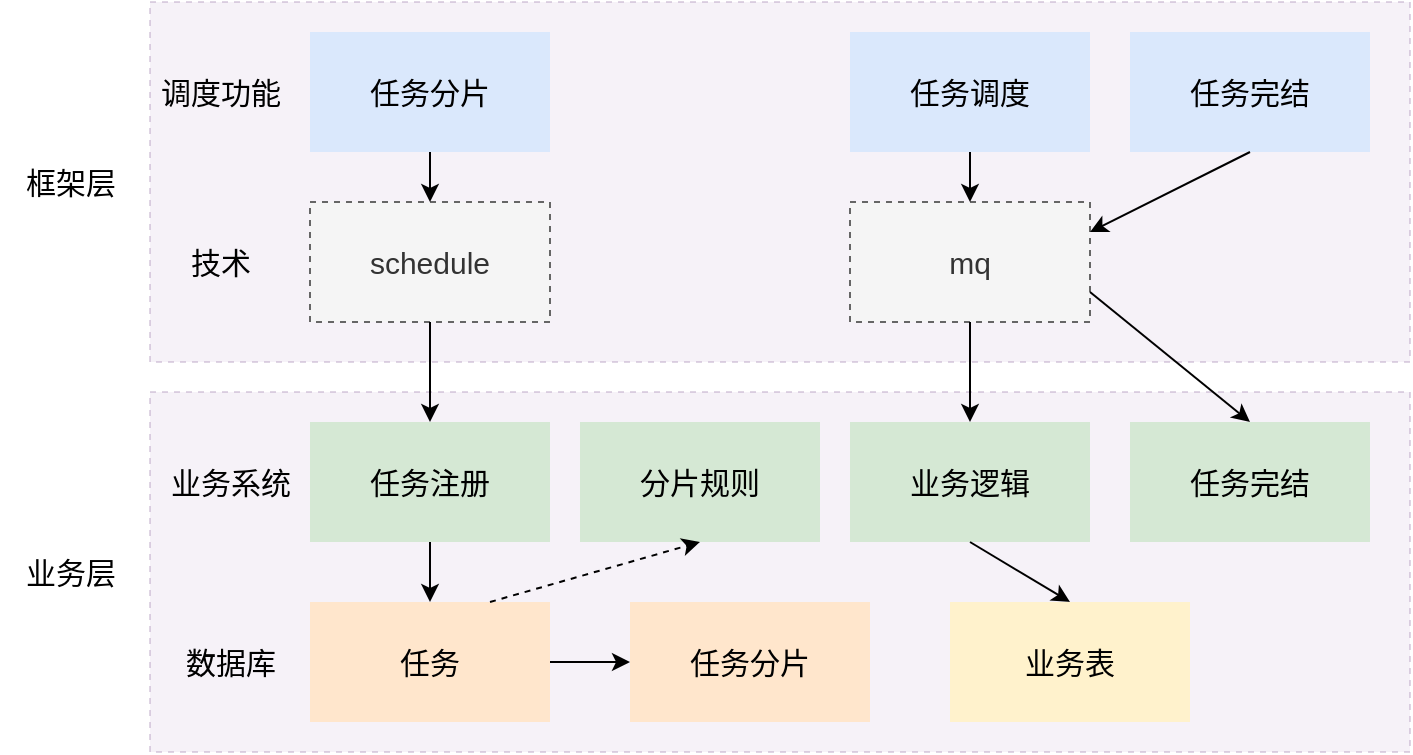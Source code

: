 <mxfile version="20.5.1" type="github"><diagram id="jE8hLFV52Thx0o0CY2vt" name="第 1 页"><mxGraphModel dx="885" dy="498" grid="1" gridSize="10" guides="1" tooltips="1" connect="1" arrows="1" fold="1" page="1" pageScale="1" pageWidth="827" pageHeight="1169" math="0" shadow="0"><root><mxCell id="0"/><mxCell id="1" parent="0"/><mxCell id="_GV8sksl-YAsukHIvESt-28" value="" style="rounded=0;whiteSpace=wrap;html=1;dashed=1;fillColor=#e1d5e7;strokeColor=#9673a6;opacity=30;fontSize=15;" vertex="1" parent="1"><mxGeometry x="110" y="255" width="630" height="180" as="geometry"/></mxCell><mxCell id="_GV8sksl-YAsukHIvESt-27" value="" style="rounded=0;whiteSpace=wrap;html=1;dashed=1;fillColor=#e1d5e7;strokeColor=#9673a6;opacity=30;fontSize=15;" vertex="1" parent="1"><mxGeometry x="110" y="60" width="630" height="180" as="geometry"/></mxCell><mxCell id="_GV8sksl-YAsukHIvESt-1" value="任务" style="rounded=0;whiteSpace=wrap;html=1;fillColor=#ffe6cc;strokeColor=none;fontSize=15;" vertex="1" parent="1"><mxGeometry x="190" y="360" width="120" height="60" as="geometry"/></mxCell><mxCell id="_GV8sksl-YAsukHIvESt-3" value="任务分片" style="rounded=0;whiteSpace=wrap;html=1;fillColor=#ffe6cc;strokeColor=none;fontSize=15;" vertex="1" parent="1"><mxGeometry x="350" y="360" width="120" height="60" as="geometry"/></mxCell><mxCell id="_GV8sksl-YAsukHIvESt-4" value="业务表" style="rounded=0;whiteSpace=wrap;html=1;fillColor=#fff2cc;strokeColor=none;fontSize=15;" vertex="1" parent="1"><mxGeometry x="510" y="360" width="120" height="60" as="geometry"/></mxCell><mxCell id="_GV8sksl-YAsukHIvESt-5" value="schedule" style="rounded=0;whiteSpace=wrap;html=1;dashed=1;fillColor=#f5f5f5;fontColor=#333333;strokeColor=#666666;fontSize=15;" vertex="1" parent="1"><mxGeometry x="190" y="160" width="120" height="60" as="geometry"/></mxCell><mxCell id="_GV8sksl-YAsukHIvESt-6" value="mq" style="rounded=0;whiteSpace=wrap;html=1;dashed=1;fillColor=#f5f5f5;fontColor=#333333;strokeColor=#666666;fontSize=15;" vertex="1" parent="1"><mxGeometry x="460" y="160" width="120" height="60" as="geometry"/></mxCell><mxCell id="_GV8sksl-YAsukHIvESt-7" value="分片规则" style="rounded=0;whiteSpace=wrap;html=1;fillColor=#d5e8d4;strokeColor=none;fontSize=15;" vertex="1" parent="1"><mxGeometry x="325" y="270" width="120" height="60" as="geometry"/></mxCell><mxCell id="_GV8sksl-YAsukHIvESt-8" value="任务注册" style="rounded=0;whiteSpace=wrap;html=1;fillColor=#d5e8d4;strokeColor=none;fontSize=15;" vertex="1" parent="1"><mxGeometry x="190" y="270" width="120" height="60" as="geometry"/></mxCell><mxCell id="_GV8sksl-YAsukHIvESt-9" value="业务逻辑" style="rounded=0;whiteSpace=wrap;html=1;fillColor=#d5e8d4;strokeColor=none;fontSize=15;" vertex="1" parent="1"><mxGeometry x="460" y="270" width="120" height="60" as="geometry"/></mxCell><mxCell id="_GV8sksl-YAsukHIvESt-10" value="任务完结" style="rounded=0;whiteSpace=wrap;html=1;fillColor=#d5e8d4;strokeColor=none;fontSize=15;" vertex="1" parent="1"><mxGeometry x="600" y="270" width="120" height="60" as="geometry"/></mxCell><mxCell id="_GV8sksl-YAsukHIvESt-12" value="" style="endArrow=classic;html=1;rounded=0;exitX=0.5;exitY=1;exitDx=0;exitDy=0;entryX=0.5;entryY=0;entryDx=0;entryDy=0;fontSize=15;" edge="1" parent="1" source="_GV8sksl-YAsukHIvESt-8" target="_GV8sksl-YAsukHIvESt-1"><mxGeometry width="50" height="50" relative="1" as="geometry"><mxPoint x="120" y="530" as="sourcePoint"/><mxPoint x="170" y="480" as="targetPoint"/></mxGeometry></mxCell><mxCell id="_GV8sksl-YAsukHIvESt-13" value="" style="endArrow=classic;html=1;rounded=0;exitX=0.75;exitY=0;exitDx=0;exitDy=0;entryX=0.5;entryY=1;entryDx=0;entryDy=0;dashed=1;fontSize=15;" edge="1" parent="1" source="_GV8sksl-YAsukHIvESt-1" target="_GV8sksl-YAsukHIvESt-7"><mxGeometry width="50" height="50" relative="1" as="geometry"><mxPoint x="230" y="530" as="sourcePoint"/><mxPoint x="280" y="480" as="targetPoint"/></mxGeometry></mxCell><mxCell id="_GV8sksl-YAsukHIvESt-14" value="" style="endArrow=classic;html=1;rounded=0;exitX=1;exitY=0.5;exitDx=0;exitDy=0;entryX=0;entryY=0.5;entryDx=0;entryDy=0;fontSize=15;" edge="1" parent="1" source="_GV8sksl-YAsukHIvESt-1" target="_GV8sksl-YAsukHIvESt-3"><mxGeometry width="50" height="50" relative="1" as="geometry"><mxPoint x="270" y="510" as="sourcePoint"/><mxPoint x="320" y="460" as="targetPoint"/></mxGeometry></mxCell><mxCell id="_GV8sksl-YAsukHIvESt-16" value="" style="endArrow=classic;html=1;rounded=0;exitX=0.5;exitY=1;exitDx=0;exitDy=0;entryX=0.5;entryY=0;entryDx=0;entryDy=0;fontSize=15;" edge="1" parent="1" source="_GV8sksl-YAsukHIvESt-9" target="_GV8sksl-YAsukHIvESt-4"><mxGeometry width="50" height="50" relative="1" as="geometry"><mxPoint x="440" y="530" as="sourcePoint"/><mxPoint x="490" y="480" as="targetPoint"/></mxGeometry></mxCell><mxCell id="_GV8sksl-YAsukHIvESt-18" value="技术" style="text;html=1;align=center;verticalAlign=middle;resizable=0;points=[];autosize=1;strokeColor=none;fillColor=none;fontSize=15;" vertex="1" parent="1"><mxGeometry x="120" y="175" width="50" height="30" as="geometry"/></mxCell><mxCell id="_GV8sksl-YAsukHIvESt-19" value="调度功能" style="text;html=1;align=center;verticalAlign=middle;resizable=0;points=[];autosize=1;strokeColor=none;fillColor=none;fontSize=15;" vertex="1" parent="1"><mxGeometry x="105" y="90" width="80" height="30" as="geometry"/></mxCell><mxCell id="_GV8sksl-YAsukHIvESt-20" value="业务系统" style="text;html=1;align=center;verticalAlign=middle;resizable=0;points=[];autosize=1;strokeColor=none;fillColor=none;fontSize=15;" vertex="1" parent="1"><mxGeometry x="110" y="285" width="80" height="30" as="geometry"/></mxCell><mxCell id="_GV8sksl-YAsukHIvESt-21" value="数据库" style="text;html=1;align=center;verticalAlign=middle;resizable=0;points=[];autosize=1;strokeColor=none;fillColor=none;fontSize=15;" vertex="1" parent="1"><mxGeometry x="115" y="375" width="70" height="30" as="geometry"/></mxCell><mxCell id="_GV8sksl-YAsukHIvESt-22" value="任务分片" style="rounded=0;whiteSpace=wrap;html=1;fillColor=#dae8fc;strokeColor=none;fontSize=15;" vertex="1" parent="1"><mxGeometry x="190" y="75" width="120" height="60" as="geometry"/></mxCell><mxCell id="_GV8sksl-YAsukHIvESt-25" value="任务调度" style="rounded=0;whiteSpace=wrap;html=1;fillColor=#dae8fc;strokeColor=none;fontSize=15;" vertex="1" parent="1"><mxGeometry x="460" y="75" width="120" height="60" as="geometry"/></mxCell><mxCell id="_GV8sksl-YAsukHIvESt-26" value="任务完结" style="rounded=0;whiteSpace=wrap;html=1;fillColor=#dae8fc;strokeColor=none;fontSize=15;" vertex="1" parent="1"><mxGeometry x="600" y="75" width="120" height="60" as="geometry"/></mxCell><mxCell id="_GV8sksl-YAsukHIvESt-29" value="框架层" style="text;html=1;align=center;verticalAlign=middle;resizable=0;points=[];autosize=1;strokeColor=none;fillColor=none;fontSize=15;" vertex="1" parent="1"><mxGeometry x="35" y="135" width="70" height="30" as="geometry"/></mxCell><mxCell id="_GV8sksl-YAsukHIvESt-30" value="业务层" style="text;html=1;align=center;verticalAlign=middle;resizable=0;points=[];autosize=1;strokeColor=none;fillColor=none;fontSize=15;" vertex="1" parent="1"><mxGeometry x="35" y="330" width="70" height="30" as="geometry"/></mxCell><mxCell id="_GV8sksl-YAsukHIvESt-31" value="" style="endArrow=classic;html=1;rounded=0;exitX=0.5;exitY=1;exitDx=0;exitDy=0;entryX=0.5;entryY=0;entryDx=0;entryDy=0;fontSize=15;" edge="1" parent="1" source="_GV8sksl-YAsukHIvESt-22" target="_GV8sksl-YAsukHIvESt-5"><mxGeometry width="50" height="50" relative="1" as="geometry"><mxPoint x="50" y="320" as="sourcePoint"/><mxPoint x="100" y="270" as="targetPoint"/></mxGeometry></mxCell><mxCell id="_GV8sksl-YAsukHIvESt-32" value="" style="endArrow=classic;html=1;rounded=0;exitX=0.5;exitY=1;exitDx=0;exitDy=0;entryX=0.5;entryY=0;entryDx=0;entryDy=0;fontSize=15;" edge="1" parent="1" source="_GV8sksl-YAsukHIvESt-5" target="_GV8sksl-YAsukHIvESt-8"><mxGeometry width="50" height="50" relative="1" as="geometry"><mxPoint x="20" y="350" as="sourcePoint"/><mxPoint x="70" y="300" as="targetPoint"/></mxGeometry></mxCell><mxCell id="_GV8sksl-YAsukHIvESt-33" value="" style="endArrow=classic;html=1;rounded=0;exitX=0.5;exitY=1;exitDx=0;exitDy=0;entryX=0.5;entryY=0;entryDx=0;entryDy=0;fontSize=15;" edge="1" parent="1" source="_GV8sksl-YAsukHIvESt-25" target="_GV8sksl-YAsukHIvESt-6"><mxGeometry width="50" height="50" relative="1" as="geometry"><mxPoint x="420" y="190" as="sourcePoint"/><mxPoint x="470" y="140" as="targetPoint"/></mxGeometry></mxCell><mxCell id="_GV8sksl-YAsukHIvESt-34" value="" style="endArrow=classic;html=1;rounded=0;entryX=0.5;entryY=0;entryDx=0;entryDy=0;fontSize=15;" edge="1" parent="1" source="_GV8sksl-YAsukHIvESt-6" target="_GV8sksl-YAsukHIvESt-9"><mxGeometry width="50" height="50" relative="1" as="geometry"><mxPoint x="370" y="250" as="sourcePoint"/><mxPoint x="420" y="200" as="targetPoint"/></mxGeometry></mxCell><mxCell id="_GV8sksl-YAsukHIvESt-35" value="" style="endArrow=classic;html=1;rounded=0;exitX=0.5;exitY=1;exitDx=0;exitDy=0;entryX=1;entryY=0.25;entryDx=0;entryDy=0;fontSize=15;" edge="1" parent="1" source="_GV8sksl-YAsukHIvESt-26" target="_GV8sksl-YAsukHIvESt-6"><mxGeometry width="50" height="50" relative="1" as="geometry"><mxPoint x="620" y="220" as="sourcePoint"/><mxPoint x="670" y="170" as="targetPoint"/></mxGeometry></mxCell><mxCell id="_GV8sksl-YAsukHIvESt-36" value="" style="endArrow=classic;html=1;rounded=0;exitX=1;exitY=0.75;exitDx=0;exitDy=0;entryX=0.5;entryY=0;entryDx=0;entryDy=0;fontSize=15;" edge="1" parent="1" source="_GV8sksl-YAsukHIvESt-6" target="_GV8sksl-YAsukHIvESt-10"><mxGeometry width="50" height="50" relative="1" as="geometry"><mxPoint x="690" y="260" as="sourcePoint"/><mxPoint x="740" y="210" as="targetPoint"/></mxGeometry></mxCell></root></mxGraphModel></diagram></mxfile>